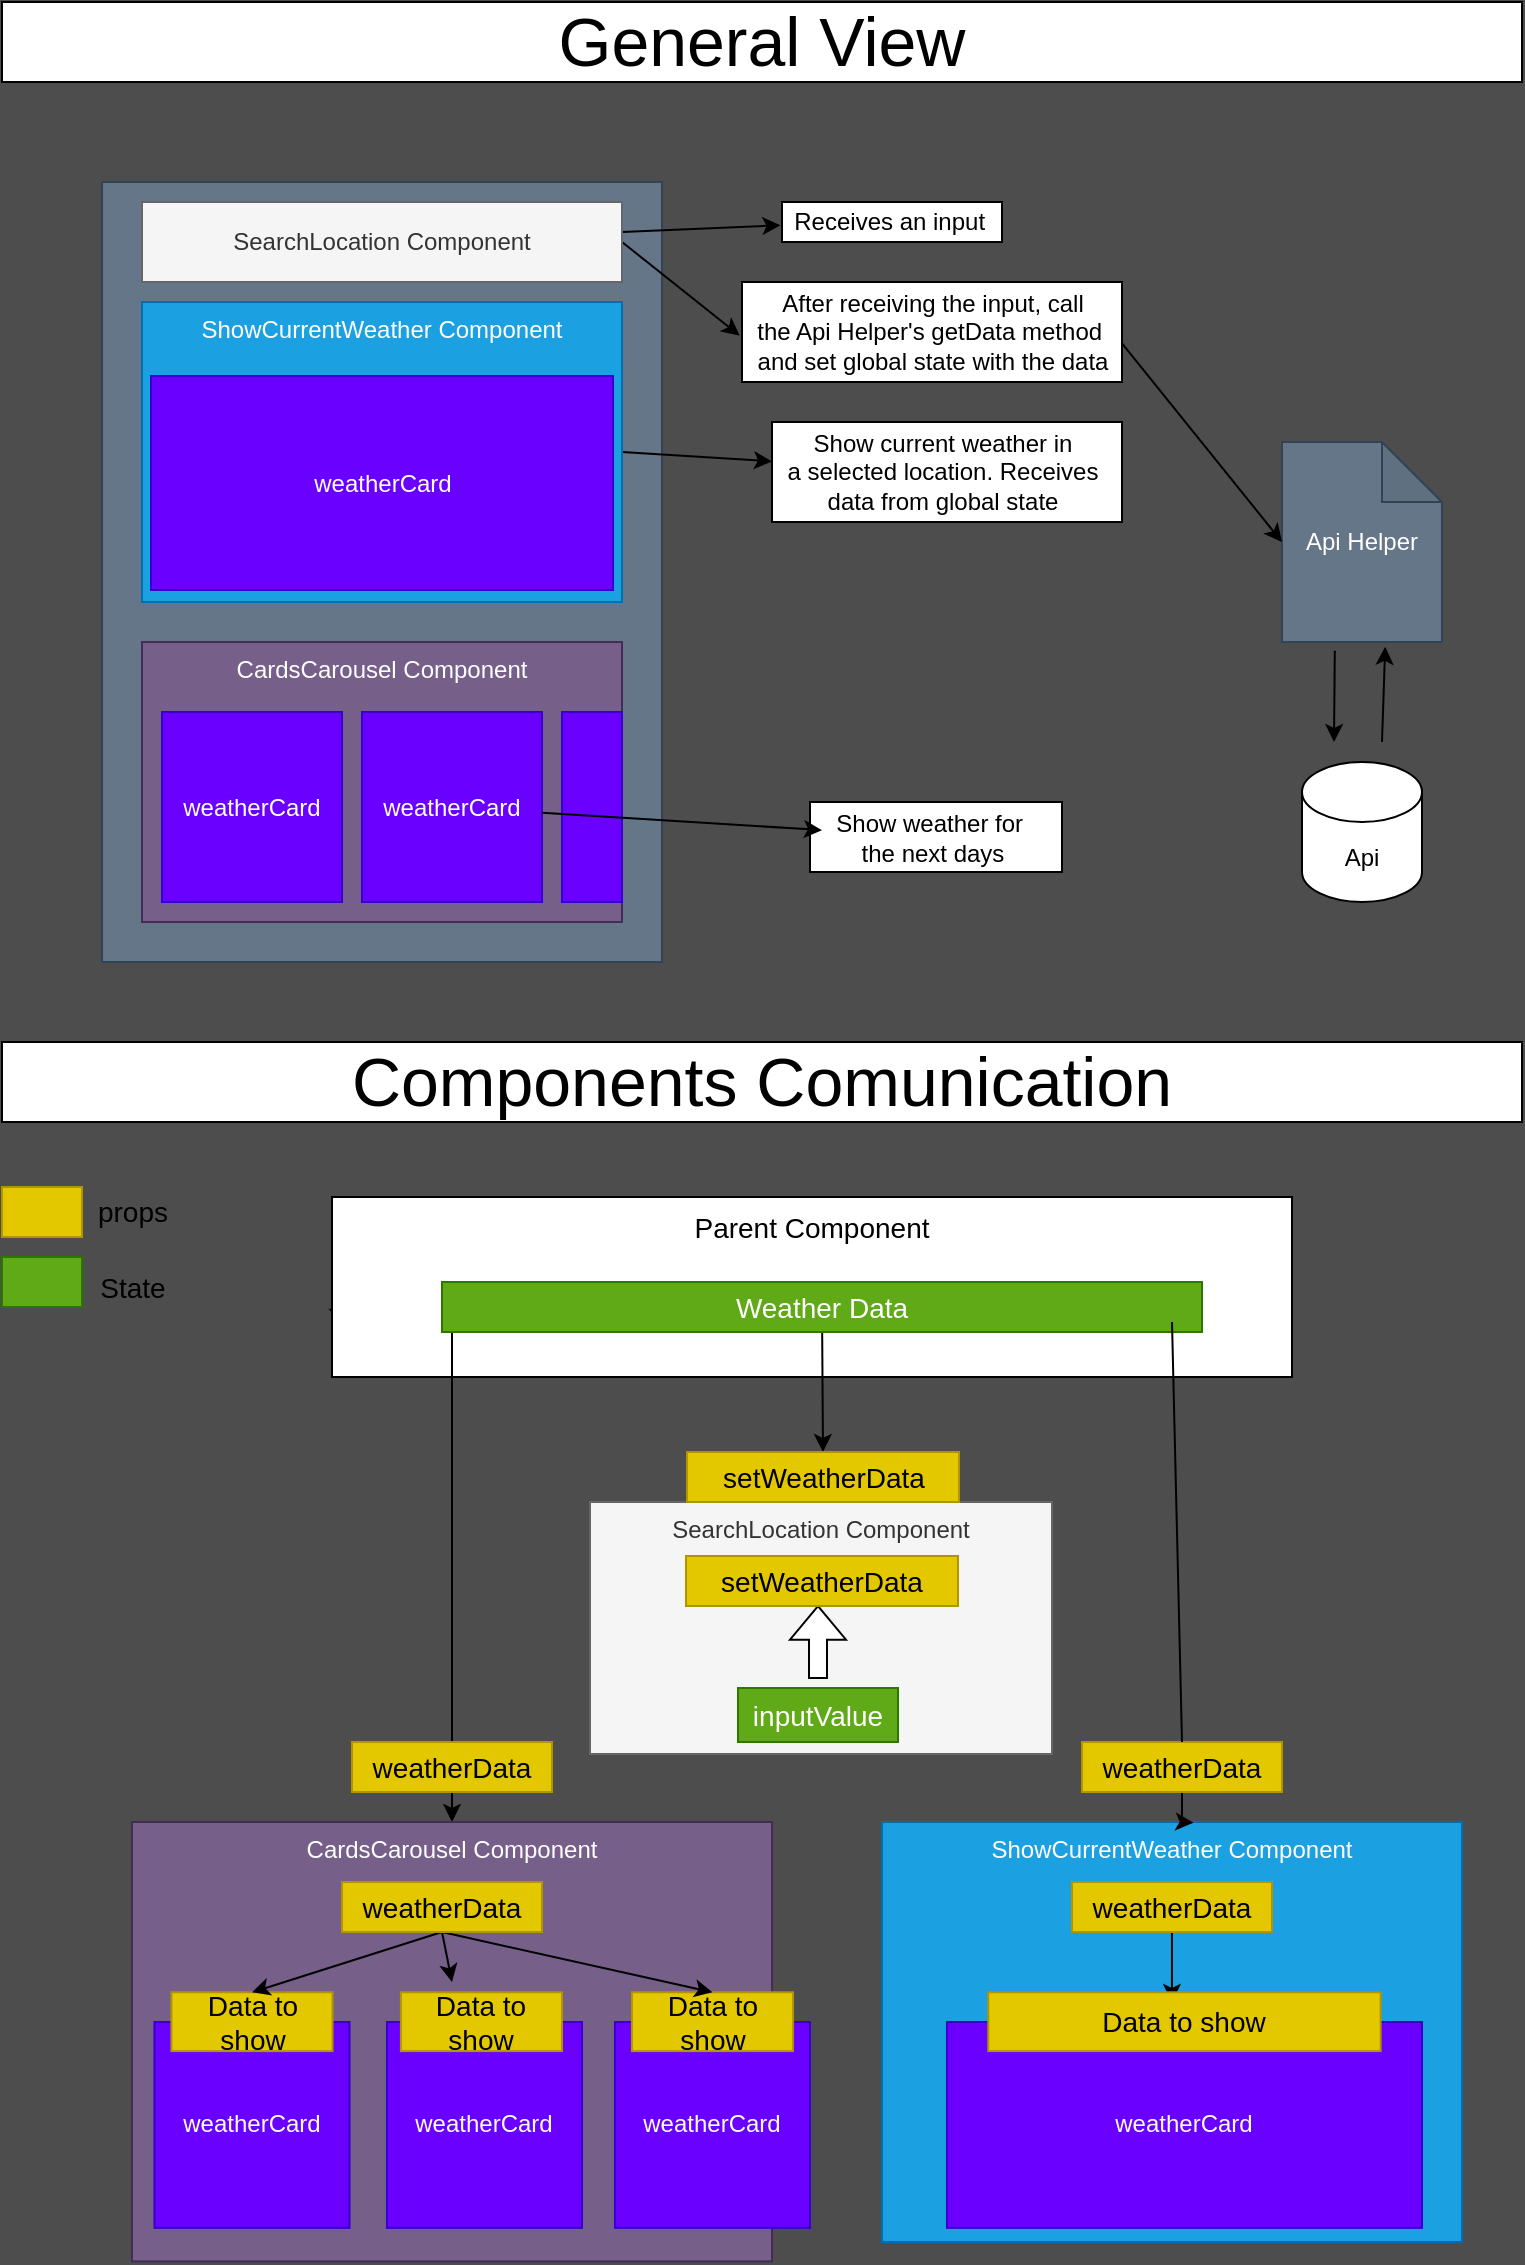 <mxfile>
    <diagram id="rt6V5F7YsOJHplcy1-cr" name="Página-1">
        <mxGraphModel dx="821" dy="363" grid="0" gridSize="10" guides="1" tooltips="1" connect="1" arrows="1" fold="1" page="1" pageScale="1" pageWidth="827" pageHeight="1169" background="#4D4D4D" math="0" shadow="0">
            <root>
                <mxCell id="0"/>
                <mxCell id="1" parent="0"/>
                <mxCell id="43" value="" style="rounded=0;whiteSpace=wrap;html=1;" parent="1" vertex="1">
                    <mxGeometry x="444" y="410" width="126" height="35" as="geometry"/>
                </mxCell>
                <mxCell id="42" value="" style="rounded=0;whiteSpace=wrap;html=1;" parent="1" vertex="1">
                    <mxGeometry x="425" y="220" width="175" height="50" as="geometry"/>
                </mxCell>
                <mxCell id="41" value="" style="rounded=0;whiteSpace=wrap;html=1;" parent="1" vertex="1">
                    <mxGeometry x="430" y="110" width="110" height="20" as="geometry"/>
                </mxCell>
                <mxCell id="40" value="" style="rounded=0;whiteSpace=wrap;html=1;" parent="1" vertex="1">
                    <mxGeometry x="410" y="150" width="190" height="50" as="geometry"/>
                </mxCell>
                <mxCell id="20" value="" style="rounded=0;whiteSpace=wrap;html=1;spacingBottom=0;fillColor=#647687;strokeColor=#314354;fontColor=#ffffff;" parent="1" vertex="1">
                    <mxGeometry x="90" y="100" width="280" height="390" as="geometry"/>
                </mxCell>
                <mxCell id="26" style="edgeStyle=none;html=1;entryX=-0.007;entryY=0.58;entryDx=0;entryDy=0;entryPerimeter=0;" parent="1" source="2" target="27" edge="1">
                    <mxGeometry relative="1" as="geometry">
                        <mxPoint x="420" y="130" as="targetPoint"/>
                    </mxGeometry>
                </mxCell>
                <mxCell id="36" style="edgeStyle=none;html=1;exitX=1;exitY=0.5;exitDx=0;exitDy=0;entryX=-0.006;entryY=0.536;entryDx=0;entryDy=0;entryPerimeter=0;" parent="1" source="2" target="37" edge="1">
                    <mxGeometry relative="1" as="geometry">
                        <mxPoint x="420" y="140" as="targetPoint"/>
                    </mxGeometry>
                </mxCell>
                <mxCell id="2" value="SearchLocation Component" style="rounded=0;whiteSpace=wrap;html=1;fillColor=#f5f5f5;strokeColor=#666666;fontColor=#333333;" parent="1" vertex="1">
                    <mxGeometry x="110" y="110" width="240" height="40" as="geometry"/>
                </mxCell>
                <mxCell id="28" style="edgeStyle=none;html=1;exitX=1;exitY=0.5;exitDx=0;exitDy=0;" parent="1" source="4" target="29" edge="1">
                    <mxGeometry relative="1" as="geometry">
                        <mxPoint x="420" y="220" as="targetPoint"/>
                    </mxGeometry>
                </mxCell>
                <mxCell id="4" value="ShowCurrentWeather Component" style="rounded=0;whiteSpace=wrap;html=1;fillColor=#1ba1e2;strokeColor=#006EAF;fontColor=#ffffff;verticalAlign=top;" parent="1" vertex="1">
                    <mxGeometry x="110" y="160" width="240" height="150" as="geometry"/>
                </mxCell>
                <mxCell id="7" value="CardsCarousel Component" style="rounded=0;whiteSpace=wrap;html=1;verticalAlign=top;fillColor=#76608a;fontColor=#ffffff;strokeColor=#432D57;" parent="1" vertex="1">
                    <mxGeometry x="110" y="330" width="240" height="140" as="geometry"/>
                </mxCell>
                <mxCell id="12" value="weatherCard" style="rounded=0;whiteSpace=wrap;html=1;fillColor=#6a00ff;fontColor=#ffffff;strokeColor=#3700CC;" parent="1" vertex="1">
                    <mxGeometry x="120" y="365" width="90" height="95" as="geometry"/>
                </mxCell>
                <mxCell id="13" value="weatherCard" style="rounded=0;whiteSpace=wrap;html=1;fillColor=#6a00ff;fontColor=#ffffff;strokeColor=#3700CC;" parent="1" vertex="1">
                    <mxGeometry x="220" y="365" width="90" height="95" as="geometry"/>
                </mxCell>
                <mxCell id="14" value="" style="rounded=0;whiteSpace=wrap;html=1;fillColor=#6a00ff;fontColor=#ffffff;strokeColor=#3700CC;" parent="1" vertex="1">
                    <mxGeometry x="320" y="365" width="30" height="95" as="geometry"/>
                </mxCell>
                <mxCell id="47" style="edgeStyle=none;html=1;exitX=0.33;exitY=1.044;exitDx=0;exitDy=0;exitPerimeter=0;" parent="1" source="25" edge="1">
                    <mxGeometry relative="1" as="geometry">
                        <mxPoint x="706" y="380" as="targetPoint"/>
                    </mxGeometry>
                </mxCell>
                <mxCell id="25" value="Api Helper" style="shape=note;whiteSpace=wrap;html=1;backgroundOutline=1;darkOpacity=0.05;fillColor=#647687;fontColor=#ffffff;strokeColor=#314354;" parent="1" vertex="1">
                    <mxGeometry x="680" y="230" width="80" height="100" as="geometry"/>
                </mxCell>
                <mxCell id="27" value="Receives an input&amp;nbsp;" style="text;html=1;align=center;verticalAlign=middle;resizable=0;points=[];autosize=1;strokeColor=none;fillColor=none;" parent="1" vertex="1">
                    <mxGeometry x="430" y="110" width="110" height="20" as="geometry"/>
                </mxCell>
                <mxCell id="29" value="Show current weather in &lt;br&gt;a selected&amp;nbsp;location. Receives&lt;br&gt;data from global state" style="text;html=1;align=center;verticalAlign=middle;resizable=0;points=[];autosize=1;strokeColor=none;fillColor=none;" parent="1" vertex="1">
                    <mxGeometry x="425" y="220" width="170" height="50" as="geometry"/>
                </mxCell>
                <mxCell id="34" style="edgeStyle=none;html=1;" parent="1" source="13" target="35" edge="1">
                    <mxGeometry relative="1" as="geometry">
                        <mxPoint x="440" y="390" as="targetPoint"/>
                        <mxPoint x="420" y="460" as="sourcePoint"/>
                    </mxGeometry>
                </mxCell>
                <mxCell id="35" value="Show weather for&amp;nbsp;&lt;br&gt;the next days" style="text;html=1;align=center;verticalAlign=middle;resizable=0;points=[];autosize=1;strokeColor=none;fillColor=none;" parent="1" vertex="1">
                    <mxGeometry x="450" y="412.5" width="110" height="30" as="geometry"/>
                </mxCell>
                <mxCell id="45" style="edgeStyle=none;html=1;entryX=0;entryY=0.5;entryDx=0;entryDy=0;entryPerimeter=0;exitX=0.999;exitY=0.608;exitDx=0;exitDy=0;exitPerimeter=0;" parent="1" source="37" target="25" edge="1">
                    <mxGeometry relative="1" as="geometry">
                        <mxPoint x="610" y="190" as="sourcePoint"/>
                    </mxGeometry>
                </mxCell>
                <mxCell id="37" value="After receiving the input, call &lt;br&gt;the Api Helper's getData method&amp;nbsp;&lt;br&gt;and set global state with the data" style="text;html=1;align=center;verticalAlign=middle;resizable=0;points=[];autosize=1;strokeColor=none;fillColor=none;" parent="1" vertex="1">
                    <mxGeometry x="410" y="150" width="190" height="50" as="geometry"/>
                </mxCell>
                <mxCell id="46" value="Api" style="shape=cylinder3;whiteSpace=wrap;html=1;boundedLbl=1;backgroundOutline=1;size=15;" parent="1" vertex="1">
                    <mxGeometry x="690" y="390" width="60" height="70" as="geometry"/>
                </mxCell>
                <mxCell id="49" style="edgeStyle=none;html=1;entryX=0.645;entryY=1.024;entryDx=0;entryDy=0;entryPerimeter=0;" parent="1" target="25" edge="1">
                    <mxGeometry relative="1" as="geometry">
                        <mxPoint x="730" y="380" as="sourcePoint"/>
                        <mxPoint x="730" y="340" as="targetPoint"/>
                        <Array as="points"/>
                    </mxGeometry>
                </mxCell>
                <mxCell id="50" value="General View" style="rounded=0;whiteSpace=wrap;html=1;fontSize=34;" parent="1" vertex="1">
                    <mxGeometry x="40" y="10" width="760" height="40" as="geometry"/>
                </mxCell>
                <mxCell id="51" value="Components Comunication" style="rounded=0;whiteSpace=wrap;html=1;fontSize=34;" parent="1" vertex="1">
                    <mxGeometry x="40" y="530" width="760" height="40" as="geometry"/>
                </mxCell>
                <mxCell id="53" value="SearchLocation Component" style="rounded=0;whiteSpace=wrap;html=1;fillColor=#f5f5f5;strokeColor=#666666;fontColor=#333333;horizontal=1;verticalAlign=top;" parent="1" vertex="1">
                    <mxGeometry x="334" y="760" width="231" height="126" as="geometry"/>
                </mxCell>
                <mxCell id="54" value="ShowCurrentWeather Component" style="rounded=0;whiteSpace=wrap;html=1;fillColor=#1ba1e2;strokeColor=#006EAF;fontColor=#ffffff;verticalAlign=top;" parent="1" vertex="1">
                    <mxGeometry x="480" y="920" width="290" height="210" as="geometry"/>
                </mxCell>
                <mxCell id="63" value="" style="rounded=0;whiteSpace=wrap;html=1;fontSize=14;fillColor=#e3c800;fontColor=#000000;strokeColor=#B09500;" parent="1" vertex="1">
                    <mxGeometry x="40" y="602.5" width="40" height="25" as="geometry"/>
                </mxCell>
                <mxCell id="64" value="props" style="text;html=1;align=center;verticalAlign=middle;resizable=0;points=[];autosize=1;strokeColor=none;fillColor=none;fontSize=14;" parent="1" vertex="1">
                    <mxGeometry x="80" y="605" width="50" height="20" as="geometry"/>
                </mxCell>
                <mxCell id="65" value="" style="rounded=0;whiteSpace=wrap;html=1;fontSize=34;fillColor=#60a917;strokeColor=#2D7600;fontColor=#ffffff;" parent="1" vertex="1">
                    <mxGeometry x="40" y="637.5" width="40" height="25" as="geometry"/>
                </mxCell>
                <mxCell id="66" value="State" style="text;html=1;align=center;verticalAlign=middle;resizable=0;points=[];autosize=1;strokeColor=none;fillColor=none;fontSize=14;" parent="1" vertex="1">
                    <mxGeometry x="80" y="642.5" width="50" height="20" as="geometry"/>
                </mxCell>
                <mxCell id="79" style="edgeStyle=none;html=1;exitX=0;exitY=0.5;exitDx=0;exitDy=0;fontSize=14;" parent="1" source="71" edge="1">
                    <mxGeometry relative="1" as="geometry">
                        <mxPoint x="210" y="671" as="targetPoint"/>
                    </mxGeometry>
                </mxCell>
                <mxCell id="71" value="Parent Component" style="rounded=0;whiteSpace=wrap;html=1;fontSize=14;verticalAlign=top;" parent="1" vertex="1">
                    <mxGeometry x="205" y="607.5" width="480" height="90" as="geometry"/>
                </mxCell>
                <mxCell id="82" style="edgeStyle=none;html=1;entryX=0.537;entryY=0.002;entryDx=0;entryDy=0;fontSize=14;startArrow=none;entryPerimeter=0;" parent="1" source="112" target="54" edge="1">
                    <mxGeometry relative="1" as="geometry">
                        <mxPoint x="625" y="670" as="sourcePoint"/>
                        <Array as="points">
                            <mxPoint x="630" y="920"/>
                        </Array>
                    </mxGeometry>
                </mxCell>
                <mxCell id="126" style="edgeStyle=none;html=1;entryX=0.5;entryY=0;entryDx=0;entryDy=0;fontSize=14;" parent="1" target="55" edge="1">
                    <mxGeometry relative="1" as="geometry">
                        <mxPoint x="265" y="670" as="sourcePoint"/>
                    </mxGeometry>
                </mxCell>
                <mxCell id="133" style="edgeStyle=none;html=1;entryX=0.5;entryY=0;entryDx=0;entryDy=0;" parent="1" source="73" target="131" edge="1">
                    <mxGeometry relative="1" as="geometry"/>
                </mxCell>
                <mxCell id="73" value="Weather Data" style="rounded=0;whiteSpace=wrap;html=1;fontSize=14;fillColor=#60a917;strokeColor=#2D7600;fontColor=#ffffff;" parent="1" vertex="1">
                    <mxGeometry x="260" y="650" width="380" height="25" as="geometry"/>
                </mxCell>
                <mxCell id="83" value="inputValue" style="rounded=0;whiteSpace=wrap;html=1;fontSize=14;fillColor=#60a917;strokeColor=#2D7600;fontColor=#ffffff;" parent="1" vertex="1">
                    <mxGeometry x="408" y="853" width="80" height="27" as="geometry"/>
                </mxCell>
                <mxCell id="55" value="CardsCarousel Component" style="rounded=0;whiteSpace=wrap;html=1;verticalAlign=top;fillColor=#76608a;fontColor=#ffffff;strokeColor=#432D57;" parent="1" vertex="1">
                    <mxGeometry x="105" y="920" width="320" height="219.7" as="geometry"/>
                </mxCell>
                <mxCell id="56" value="weatherCard" style="rounded=0;whiteSpace=wrap;html=1;fillColor=#6a00ff;fontColor=#ffffff;strokeColor=#3700CC;aspect=fixed;container=1;" parent="1" vertex="1">
                    <mxGeometry x="232.48" y="1020" width="97.52" height="102.94" as="geometry"/>
                </mxCell>
                <mxCell id="86" value="Data to show" style="rounded=0;whiteSpace=wrap;html=1;fontSize=14;fillColor=#e3c800;fontColor=#000000;strokeColor=#B09500;rotation=0;container=1;" parent="56" vertex="1">
                    <mxGeometry x="6.97" y="-14.86" width="80.55" height="29.41" as="geometry"/>
                </mxCell>
                <mxCell id="106" value="weatherCard" style="rounded=0;whiteSpace=wrap;html=1;fillColor=#6a00ff;fontColor=#ffffff;strokeColor=#3700CC;aspect=fixed;container=1;" parent="1" vertex="1">
                    <mxGeometry x="116.24" y="1020" width="97.52" height="102.94" as="geometry"/>
                </mxCell>
                <mxCell id="107" value="Data to show" style="rounded=0;whiteSpace=wrap;html=1;fontSize=14;fillColor=#e3c800;fontColor=#000000;strokeColor=#B09500;rotation=0;container=0;" parent="106" vertex="1">
                    <mxGeometry x="8.48" y="-14.86" width="80.55" height="29.41" as="geometry"/>
                </mxCell>
                <mxCell id="108" value="weatherCard" style="rounded=0;whiteSpace=wrap;html=1;fillColor=#6a00ff;fontColor=#ffffff;strokeColor=#3700CC;aspect=fixed;container=1;" parent="1" vertex="1">
                    <mxGeometry x="346.48" y="1020" width="97.52" height="102.94" as="geometry"/>
                </mxCell>
                <mxCell id="109" value="Data to show" style="rounded=0;whiteSpace=wrap;html=1;fontSize=14;fillColor=#e3c800;fontColor=#000000;strokeColor=#B09500;rotation=0;container=1;" parent="108" vertex="1">
                    <mxGeometry x="8.48" y="-14.86" width="80.55" height="29.41" as="geometry"/>
                </mxCell>
                <mxCell id="121" style="edgeStyle=none;html=1;exitX=0.5;exitY=1;exitDx=0;exitDy=0;entryX=0.5;entryY=0;entryDx=0;entryDy=0;fontSize=14;" parent="1" source="115" target="107" edge="1">
                    <mxGeometry relative="1" as="geometry"/>
                </mxCell>
                <mxCell id="122" style="edgeStyle=none;html=1;exitX=0.5;exitY=1;exitDx=0;exitDy=0;fontSize=14;" parent="1" source="115" edge="1">
                    <mxGeometry relative="1" as="geometry">
                        <mxPoint x="265" y="1000" as="targetPoint"/>
                    </mxGeometry>
                </mxCell>
                <mxCell id="123" style="edgeStyle=none;html=1;exitX=0.5;exitY=1;exitDx=0;exitDy=0;entryX=0.5;entryY=0;entryDx=0;entryDy=0;fontSize=14;" parent="1" source="115" target="109" edge="1">
                    <mxGeometry relative="1" as="geometry"/>
                </mxCell>
                <mxCell id="115" value="weatherData" style="rounded=0;whiteSpace=wrap;html=1;fontSize=14;fillColor=#e3c800;fontColor=#000000;strokeColor=#B09500;" parent="1" vertex="1">
                    <mxGeometry x="210" y="950" width="100" height="25" as="geometry"/>
                </mxCell>
                <mxCell id="110" value="weatherData" style="rounded=0;whiteSpace=wrap;html=1;fontSize=14;fillColor=#e3c800;fontColor=#000000;strokeColor=#B09500;" parent="1" vertex="1">
                    <mxGeometry x="215" y="880" width="100" height="25" as="geometry"/>
                </mxCell>
                <mxCell id="130" style="edgeStyle=none;html=1;entryX=0.468;entryY=0.165;entryDx=0;entryDy=0;entryPerimeter=0;fontSize=14;" parent="1" source="127" target="129" edge="1">
                    <mxGeometry relative="1" as="geometry"/>
                </mxCell>
                <mxCell id="127" value="weatherData" style="rounded=0;whiteSpace=wrap;html=1;fontSize=14;fillColor=#e3c800;fontColor=#000000;strokeColor=#B09500;" parent="1" vertex="1">
                    <mxGeometry x="575" y="950" width="100" height="25" as="geometry"/>
                </mxCell>
                <mxCell id="128" value="weatherCard" style="rounded=0;whiteSpace=wrap;html=1;fillColor=#6a00ff;fontColor=#ffffff;strokeColor=#3700CC;container=1;" parent="1" vertex="1">
                    <mxGeometry x="512.48" y="1020" width="237.52" height="102.94" as="geometry"/>
                </mxCell>
                <mxCell id="129" value="Data to show" style="rounded=0;whiteSpace=wrap;html=1;fontSize=14;fillColor=#e3c800;fontColor=#000000;strokeColor=#B09500;rotation=0;container=1;" parent="128" vertex="1">
                    <mxGeometry x="20.654" y="-14.86" width="196.188" height="29.41" as="geometry"/>
                </mxCell>
                <mxCell id="131" value="setWeatherData" style="rounded=0;whiteSpace=wrap;html=1;fontSize=14;fillColor=#e3c800;fontColor=#000000;strokeColor=#B09500;" parent="1" vertex="1">
                    <mxGeometry x="382.5" y="735" width="136" height="25" as="geometry"/>
                </mxCell>
                <mxCell id="139" value="" style="shape=singleArrow;whiteSpace=wrap;html=1;arrowWidth=0.321;arrowSize=0.468;rotation=-90;" parent="1" vertex="1">
                    <mxGeometry x="430" y="816" width="36" height="28" as="geometry"/>
                </mxCell>
                <mxCell id="140" value="setWeatherData" style="rounded=0;whiteSpace=wrap;html=1;fontSize=14;fillColor=#e3c800;fontColor=#000000;strokeColor=#B09500;" parent="1" vertex="1">
                    <mxGeometry x="382" y="787" width="136" height="25" as="geometry"/>
                </mxCell>
                <mxCell id="112" value="weatherData" style="rounded=0;whiteSpace=wrap;html=1;fontSize=14;fillColor=#e3c800;fontColor=#000000;strokeColor=#B09500;" parent="1" vertex="1">
                    <mxGeometry x="580" y="880" width="100" height="25" as="geometry"/>
                </mxCell>
                <mxCell id="141" value="" style="edgeStyle=none;html=1;entryX=0.5;entryY=0;entryDx=0;entryDy=0;fontSize=14;endArrow=none;" parent="1" target="112" edge="1">
                    <mxGeometry relative="1" as="geometry">
                        <mxPoint x="625" y="670" as="sourcePoint"/>
                        <mxPoint x="625" y="920" as="targetPoint"/>
                    </mxGeometry>
                </mxCell>
                <mxCell id="142" value="weatherCard" style="rounded=0;whiteSpace=wrap;html=1;fillColor=#6a00ff;fontColor=#ffffff;strokeColor=#3700CC;" vertex="1" parent="1">
                    <mxGeometry x="114.5" y="197" width="231" height="107" as="geometry"/>
                </mxCell>
            </root>
        </mxGraphModel>
    </diagram>
</mxfile>